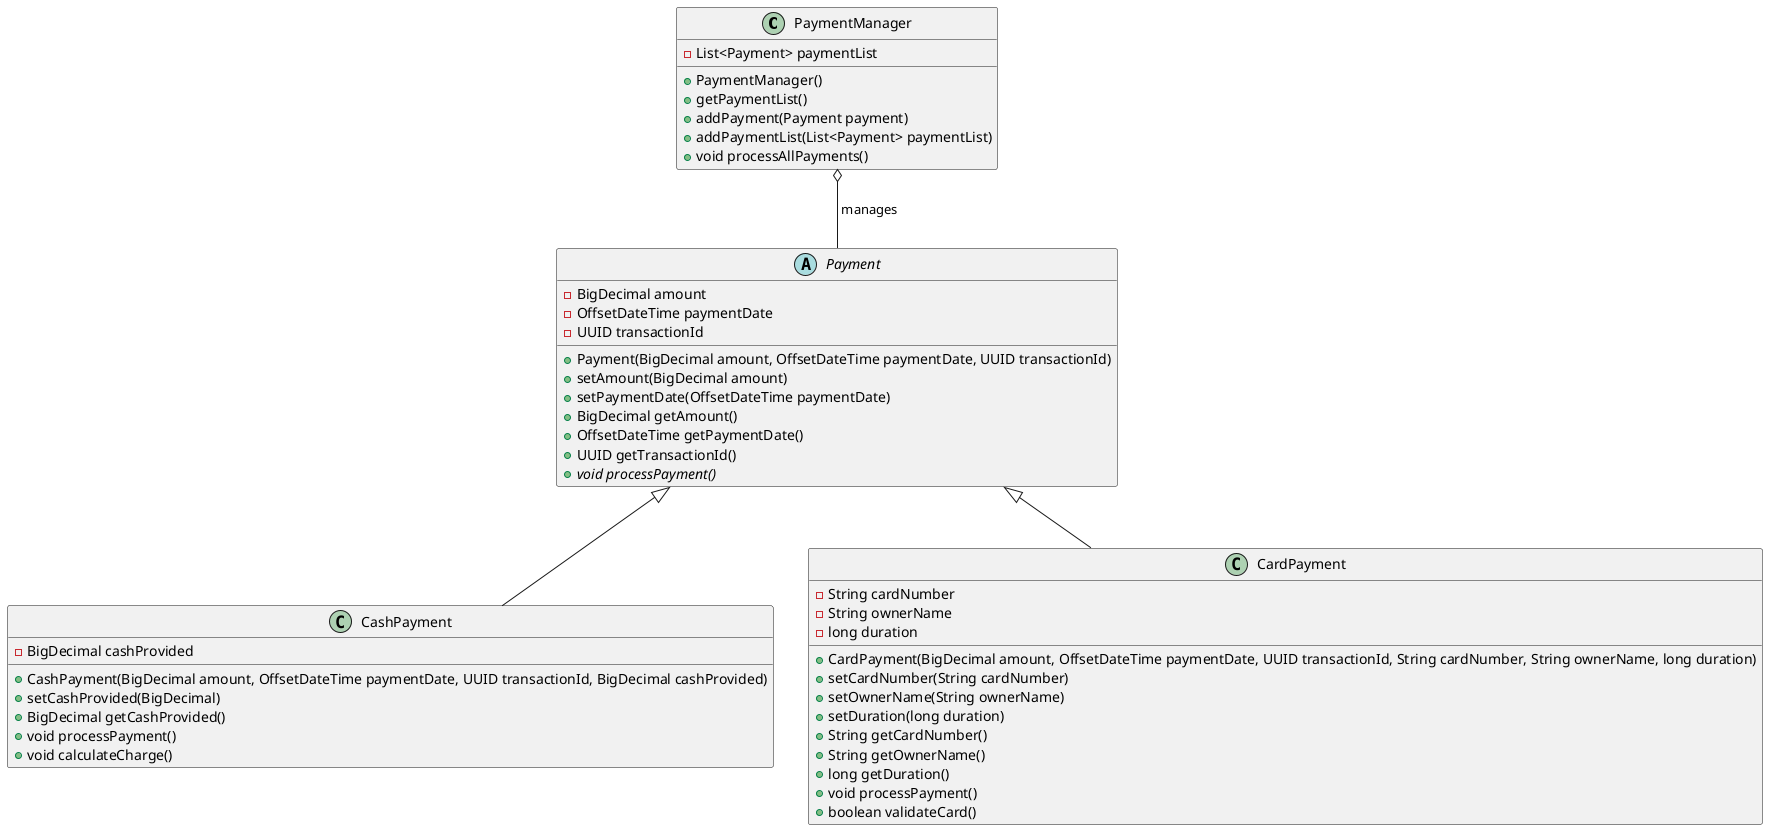 @startuml
PaymentManager o-down- Payment : " manages"

abstract class Payment {
    -BigDecimal amount
    -OffsetDateTime paymentDate
    -UUID transactionId
    +Payment(BigDecimal amount, OffsetDateTime paymentDate, UUID transactionId)
    +setAmount(BigDecimal amount)
    +setPaymentDate(OffsetDateTime paymentDate)
    +BigDecimal getAmount()
    +OffsetDateTime getPaymentDate()
    +UUID getTransactionId()
    +{abstract} void processPayment()
}

class CashPayment extends Payment {
    -BigDecimal cashProvided
    +CashPayment(BigDecimal amount, OffsetDateTime paymentDate, UUID transactionId, BigDecimal cashProvided)
    +setCashProvided(BigDecimal)
    +BigDecimal getCashProvided()
    +void processPayment()
    +void calculateCharge()
}

class CardPayment extends Payment {
    -String cardNumber
    -String ownerName
    -long duration
    +CardPayment(BigDecimal amount, OffsetDateTime paymentDate, UUID transactionId, String cardNumber, String ownerName, long duration)
    +setCardNumber(String cardNumber)
    +setOwnerName(String ownerName)
    +setDuration(long duration)
    +String getCardNumber()
    +String getOwnerName()
    +long getDuration()
    +void processPayment()
    +boolean validateCard()
}

class PaymentManager {
    -List<Payment> paymentList
    +PaymentManager()
    +getPaymentList()
    +addPayment(Payment payment)
    +addPaymentList(List<Payment> paymentList)
    +void processAllPayments()
}
@enduml